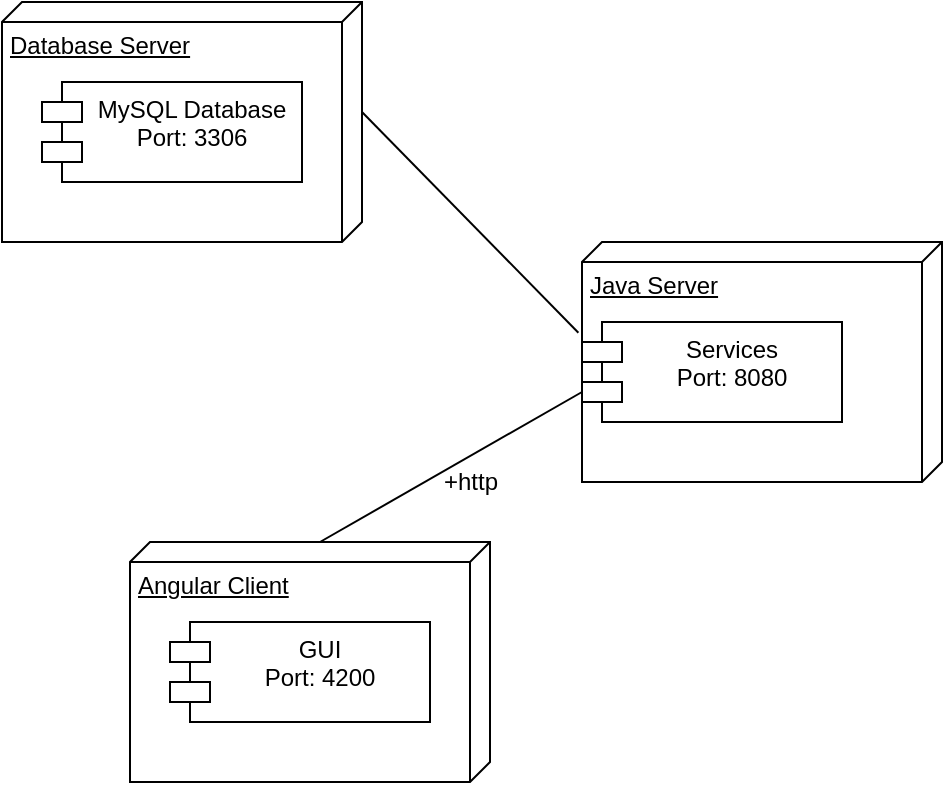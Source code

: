 <mxfile version="14.5.3" type="device"><diagram id="Sx77MVrlhLIuFPBVhOdc" name="Page-1"><mxGraphModel dx="1278" dy="523" grid="1" gridSize="10" guides="1" tooltips="1" connect="1" arrows="1" fold="1" page="1" pageScale="1" pageWidth="827" pageHeight="1169" math="0" shadow="0"><root><mxCell id="0"/><mxCell id="1" parent="0"/><mxCell id="mFNnCvHL1tB9BJ-b-FTL-1" value="Database Server" style="verticalAlign=top;align=left;spacingTop=8;spacingLeft=2;spacingRight=12;shape=cube;size=10;direction=south;fontStyle=4;html=1;" vertex="1" parent="1"><mxGeometry x="170" y="50" width="180" height="120" as="geometry"/></mxCell><mxCell id="mFNnCvHL1tB9BJ-b-FTL-2" value="MySQL Database&#10;Port: 3306" style="shape=module;align=left;spacingLeft=20;align=center;verticalAlign=top;" vertex="1" parent="1"><mxGeometry x="190" y="90" width="130" height="50" as="geometry"/></mxCell><mxCell id="mFNnCvHL1tB9BJ-b-FTL-5" value="Java Server" style="verticalAlign=top;align=left;spacingTop=8;spacingLeft=2;spacingRight=12;shape=cube;size=10;direction=south;fontStyle=4;html=1;" vertex="1" parent="1"><mxGeometry x="460" y="170" width="180" height="120" as="geometry"/></mxCell><mxCell id="mFNnCvHL1tB9BJ-b-FTL-6" value="Services&#10;Port: 8080" style="shape=module;align=left;spacingLeft=20;align=center;verticalAlign=top;" vertex="1" parent="1"><mxGeometry x="460" y="210" width="130" height="50" as="geometry"/></mxCell><mxCell id="mFNnCvHL1tB9BJ-b-FTL-7" value="Angular Client" style="verticalAlign=top;align=left;spacingTop=8;spacingLeft=2;spacingRight=12;shape=cube;size=10;direction=south;fontStyle=4;html=1;" vertex="1" parent="1"><mxGeometry x="234" y="320" width="180" height="120" as="geometry"/></mxCell><mxCell id="mFNnCvHL1tB9BJ-b-FTL-8" value="GUI&#10;Port: 4200" style="shape=module;align=left;spacingLeft=20;align=center;verticalAlign=top;" vertex="1" parent="1"><mxGeometry x="254" y="360" width="130" height="50" as="geometry"/></mxCell><mxCell id="mFNnCvHL1tB9BJ-b-FTL-9" value="" style="endArrow=none;html=1;exitX=0;exitY=0;exitDx=55;exitDy=0;exitPerimeter=0;entryX=0.378;entryY=1.01;entryDx=0;entryDy=0;entryPerimeter=0;" edge="1" parent="1" source="mFNnCvHL1tB9BJ-b-FTL-1" target="mFNnCvHL1tB9BJ-b-FTL-5"><mxGeometry width="50" height="50" relative="1" as="geometry"><mxPoint x="370" y="290" as="sourcePoint"/><mxPoint x="420" y="240" as="targetPoint"/></mxGeometry></mxCell><mxCell id="mFNnCvHL1tB9BJ-b-FTL-10" value="" style="endArrow=none;html=1;exitX=0;exitY=0;exitDx=0;exitDy=85;exitPerimeter=0;entryX=0;entryY=0;entryDx=0;entryDy=35;entryPerimeter=0;" edge="1" parent="1" source="mFNnCvHL1tB9BJ-b-FTL-7" target="mFNnCvHL1tB9BJ-b-FTL-6"><mxGeometry width="50" height="50" relative="1" as="geometry"><mxPoint x="370" y="290" as="sourcePoint"/><mxPoint x="420" y="240" as="targetPoint"/></mxGeometry></mxCell><mxCell id="mFNnCvHL1tB9BJ-b-FTL-11" value="+http" style="text;html=1;align=center;verticalAlign=middle;resizable=0;points=[];autosize=1;" vertex="1" parent="1"><mxGeometry x="384" y="280" width="40" height="20" as="geometry"/></mxCell></root></mxGraphModel></diagram></mxfile>